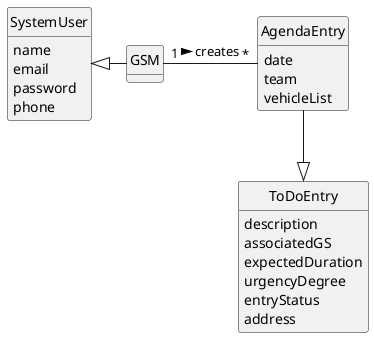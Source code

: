 \@startuml
skinparam monochrome true
skinparam packageStyle rectangle
skinparam shadowing false



skinparam classAttributeIconSize 0

hide circle
hide methods


class SystemUser {
    name
    email
    password
    phone

}
class GSM {

}

class AgendaEntry {
    date
    team
    vehicleList
}

class ToDoEntry {
        description
        associatedGS
        expectedDuration
        urgencyDegree
        entryStatus
        address
}

GSM "1" - "*" AgendaEntry : creates >
SystemUser <|- GSM
AgendaEntry --|> ToDoEntry


@enduml